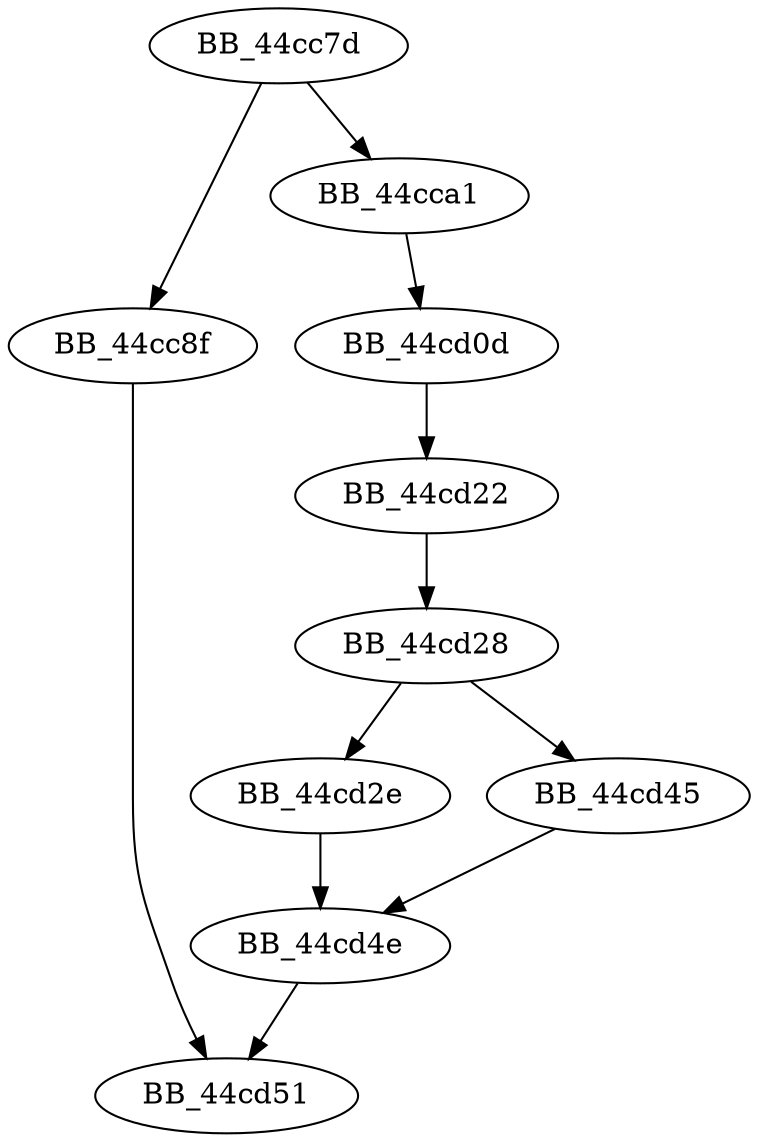 DiGraph sub_44CC7D{
BB_44cc7d->BB_44cc8f
BB_44cc7d->BB_44cca1
BB_44cc8f->BB_44cd51
BB_44cca1->BB_44cd0d
BB_44cd0d->BB_44cd22
BB_44cd22->BB_44cd28
BB_44cd28->BB_44cd2e
BB_44cd28->BB_44cd45
BB_44cd2e->BB_44cd4e
BB_44cd45->BB_44cd4e
BB_44cd4e->BB_44cd51
}
